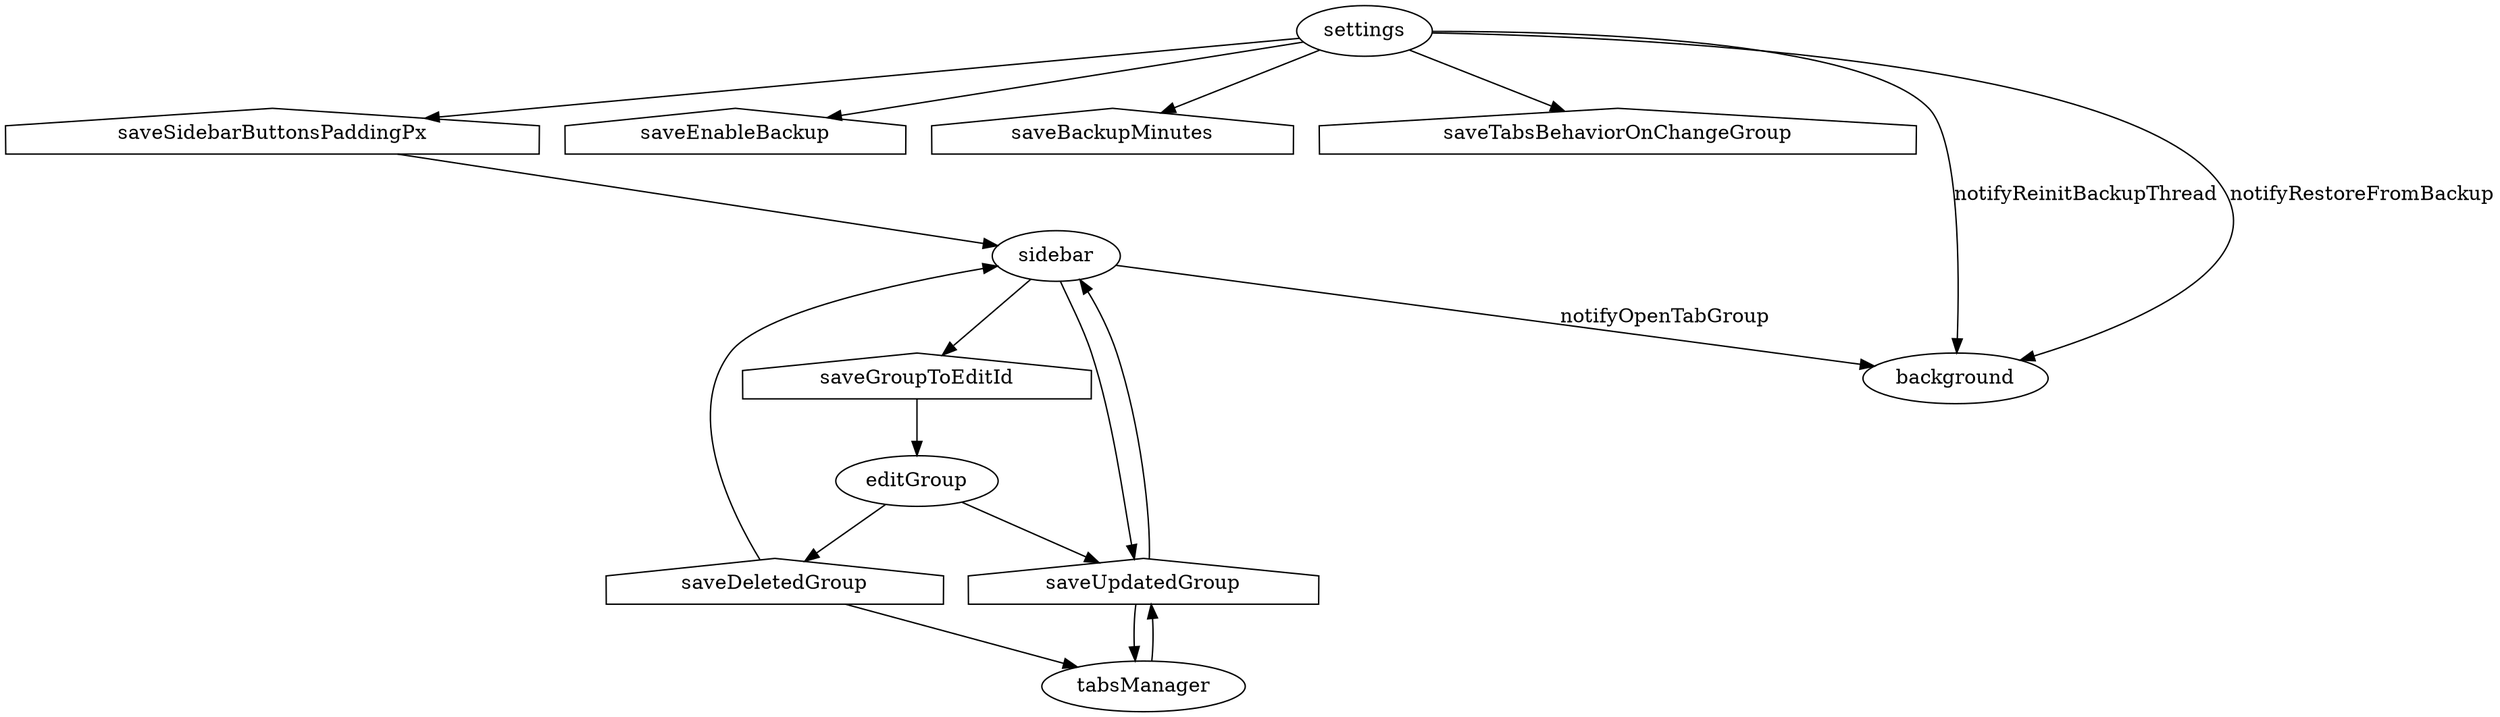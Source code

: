digraph G {

  saveSidebarButtonsPaddingPx [ shape=house ];
  saveEnableBackup [ shape=house ];
  saveBackupMinutes [ shape=house ];
  saveTabsBehaviorOnChangeGroup [ shape=house ];
  saveDeletedGroup [ shape=house ];
  saveUpdatedGroup [ shape=house ];
  saveGroupToEditId [ shape=house ];

  settings -> saveSidebarButtonsPaddingPx;
  settings -> saveEnableBackup;
  settings -> saveBackupMinutes;
  settings -> saveTabsBehaviorOnChangeGroup;

  settings -> background [ label = notifyReinitBackupThread ];
  settings -> background [ label = notifyRestoreFromBackup ];

  editGroup -> saveDeletedGroup;
  editGroup -> saveUpdatedGroup;

  saveGroupToEditId -> editGroup;

  tabsManager -> saveUpdatedGroup;

  saveUpdatedGroup -> tabsManager;
  saveDeletedGroup -> tabsManager;

  sidebar -> background [ label = notifyOpenTabGroup ];
  sidebar -> saveUpdatedGroup;
  sidebar -> saveGroupToEditId;

  saveUpdatedGroup -> sidebar;
  saveDeletedGroup -> sidebar;
  saveSidebarButtonsPaddingPx -> sidebar;
}